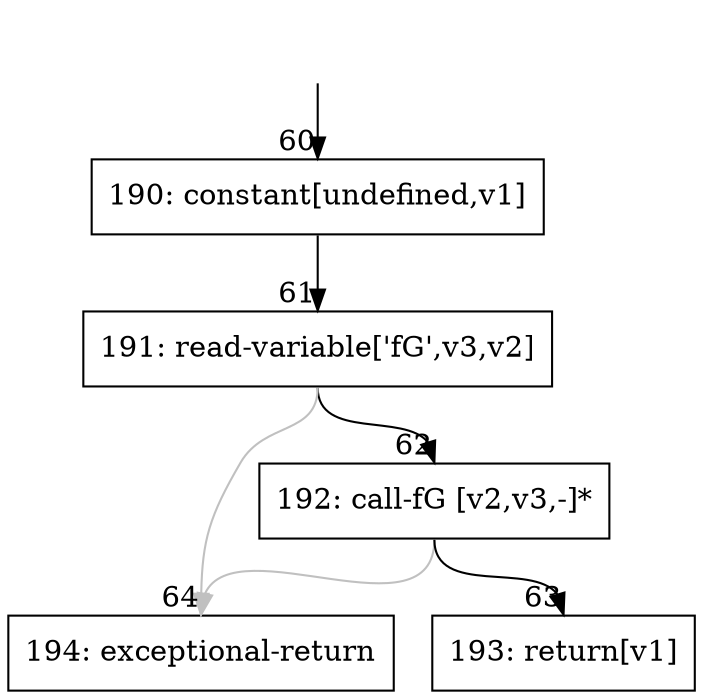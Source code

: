 digraph {
rankdir="TD"
BB_entry7[shape=none,label=""];
BB_entry7 -> BB60 [tailport=s, headport=n, headlabel="    60"]
BB60 [shape=record label="{190: constant[undefined,v1]}" ] 
BB60 -> BB61 [tailport=s, headport=n, headlabel="      61"]
BB61 [shape=record label="{191: read-variable['fG',v3,v2]}" ] 
BB61 -> BB62 [tailport=s, headport=n, headlabel="      62"]
BB61 -> BB64 [tailport=s, headport=n, color=gray, headlabel="      64"]
BB62 [shape=record label="{192: call-fG [v2,v3,-]*}" ] 
BB62 -> BB63 [tailport=s, headport=n, headlabel="      63"]
BB62 -> BB64 [tailport=s, headport=n, color=gray]
BB63 [shape=record label="{193: return[v1]}" ] 
BB64 [shape=record label="{194: exceptional-return}" ] 
//#$~ 115
}
